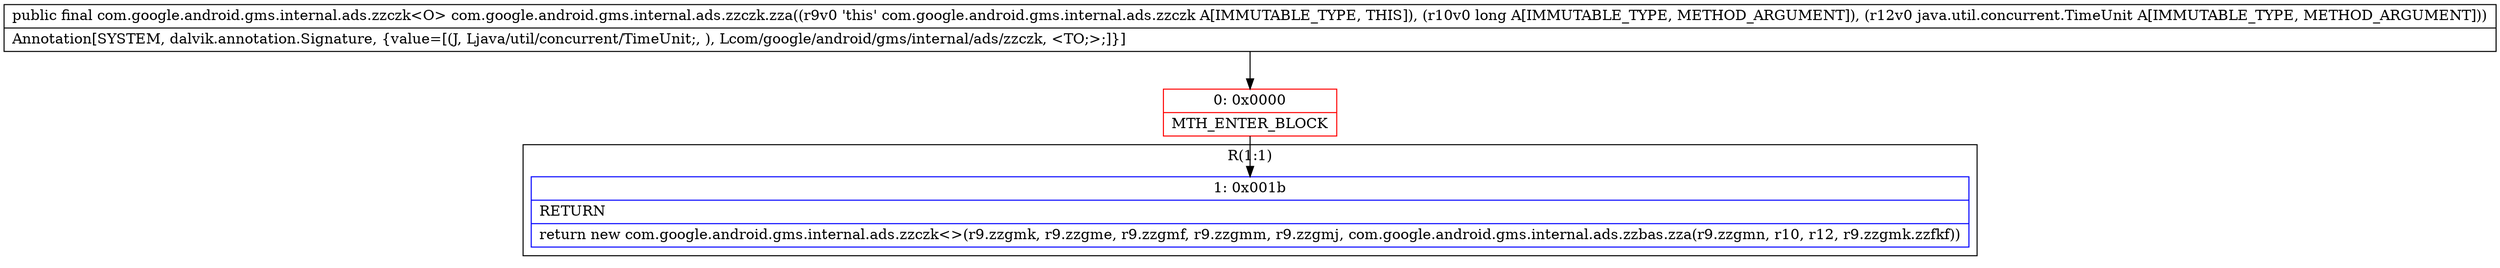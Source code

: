 digraph "CFG forcom.google.android.gms.internal.ads.zzczk.zza(JLjava\/util\/concurrent\/TimeUnit;)Lcom\/google\/android\/gms\/internal\/ads\/zzczk;" {
subgraph cluster_Region_1964631495 {
label = "R(1:1)";
node [shape=record,color=blue];
Node_1 [shape=record,label="{1\:\ 0x001b|RETURN\l|return new com.google.android.gms.internal.ads.zzczk\<\>(r9.zzgmk, r9.zzgme, r9.zzgmf, r9.zzgmm, r9.zzgmj, com.google.android.gms.internal.ads.zzbas.zza(r9.zzgmn, r10, r12, r9.zzgmk.zzfkf))\l}"];
}
Node_0 [shape=record,color=red,label="{0\:\ 0x0000|MTH_ENTER_BLOCK\l}"];
MethodNode[shape=record,label="{public final com.google.android.gms.internal.ads.zzczk\<O\> com.google.android.gms.internal.ads.zzczk.zza((r9v0 'this' com.google.android.gms.internal.ads.zzczk A[IMMUTABLE_TYPE, THIS]), (r10v0 long A[IMMUTABLE_TYPE, METHOD_ARGUMENT]), (r12v0 java.util.concurrent.TimeUnit A[IMMUTABLE_TYPE, METHOD_ARGUMENT]))  | Annotation[SYSTEM, dalvik.annotation.Signature, \{value=[(J, Ljava\/util\/concurrent\/TimeUnit;, ), Lcom\/google\/android\/gms\/internal\/ads\/zzczk, \<TO;\>;]\}]\l}"];
MethodNode -> Node_0;
Node_0 -> Node_1;
}


